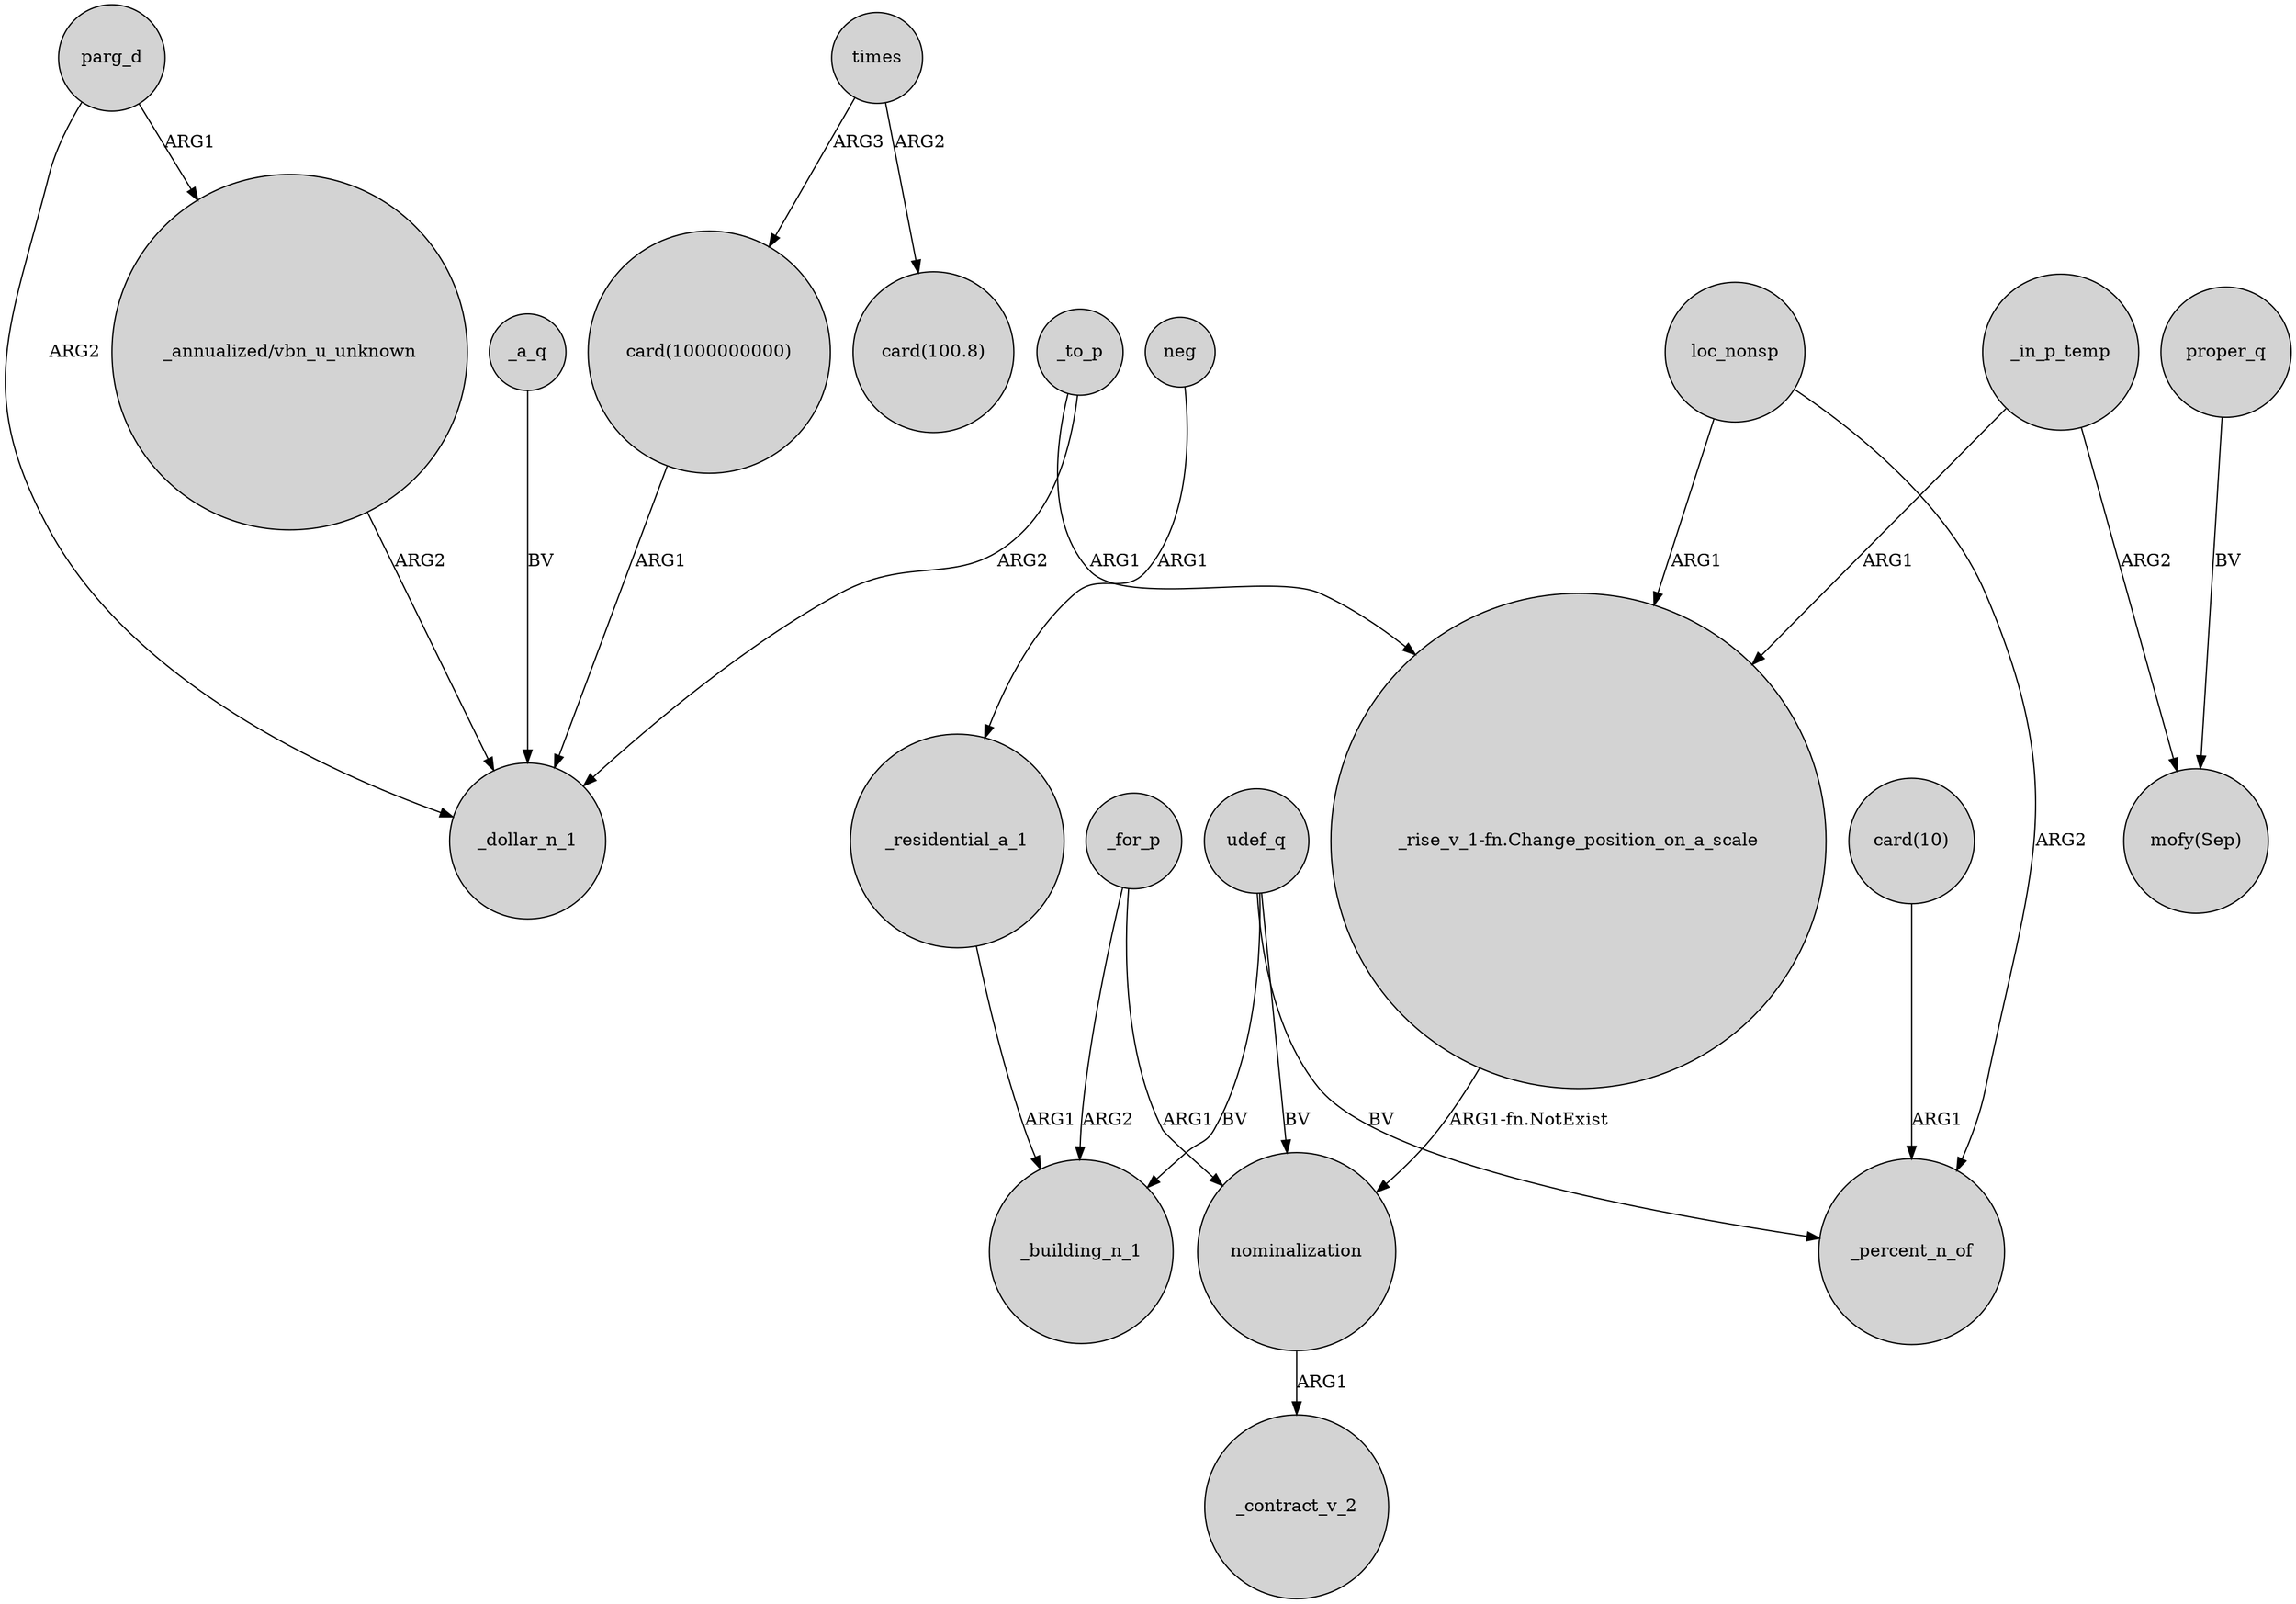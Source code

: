digraph {
	node [shape=circle style=filled]
	_to_p -> _dollar_n_1 [label=ARG2]
	udef_q -> _building_n_1 [label=BV]
	parg_d -> "_annualized/vbn_u_unknown" [label=ARG1]
	neg -> _residential_a_1 [label=ARG1]
	"_annualized/vbn_u_unknown" -> _dollar_n_1 [label=ARG2]
	proper_q -> "mofy(Sep)" [label=BV]
	times -> "card(100.8)" [label=ARG2]
	_a_q -> _dollar_n_1 [label=BV]
	times -> "card(1000000000)" [label=ARG3]
	_for_p -> _building_n_1 [label=ARG2]
	"card(10)" -> _percent_n_of [label=ARG1]
	_residential_a_1 -> _building_n_1 [label=ARG1]
	loc_nonsp -> _percent_n_of [label=ARG2]
	loc_nonsp -> "_rise_v_1-fn.Change_position_on_a_scale" [label=ARG1]
	udef_q -> nominalization [label=BV]
	_for_p -> nominalization [label=ARG1]
	nominalization -> _contract_v_2 [label=ARG1]
	parg_d -> _dollar_n_1 [label=ARG2]
	"_rise_v_1-fn.Change_position_on_a_scale" -> nominalization [label="ARG1-fn.NotExist"]
	udef_q -> _percent_n_of [label=BV]
	"card(1000000000)" -> _dollar_n_1 [label=ARG1]
	_to_p -> "_rise_v_1-fn.Change_position_on_a_scale" [label=ARG1]
	_in_p_temp -> "_rise_v_1-fn.Change_position_on_a_scale" [label=ARG1]
	_in_p_temp -> "mofy(Sep)" [label=ARG2]
}
